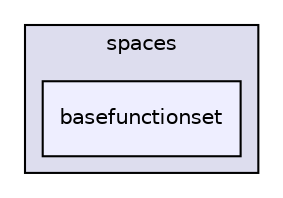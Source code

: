 digraph "basefunctionset" {
  compound=true
  node [ fontsize="10", fontname="Helvetica"];
  edge [ labelfontsize="10", labelfontname="Helvetica"];
  subgraph clusterdir_c10f7938b13dcbddf851adbb235e7250 {
    graph [ bgcolor="#ddddee", pencolor="black", label="spaces" fontname="Helvetica", fontsize="10", URL="dir_c10f7938b13dcbddf851adbb235e7250.html"]
  dir_6d9e948cb89543348b04ec50bf9b369d [shape=box, label="basefunctionset", style="filled", fillcolor="#eeeeff", pencolor="black", URL="dir_6d9e948cb89543348b04ec50bf9b369d.html"];
  }
}
